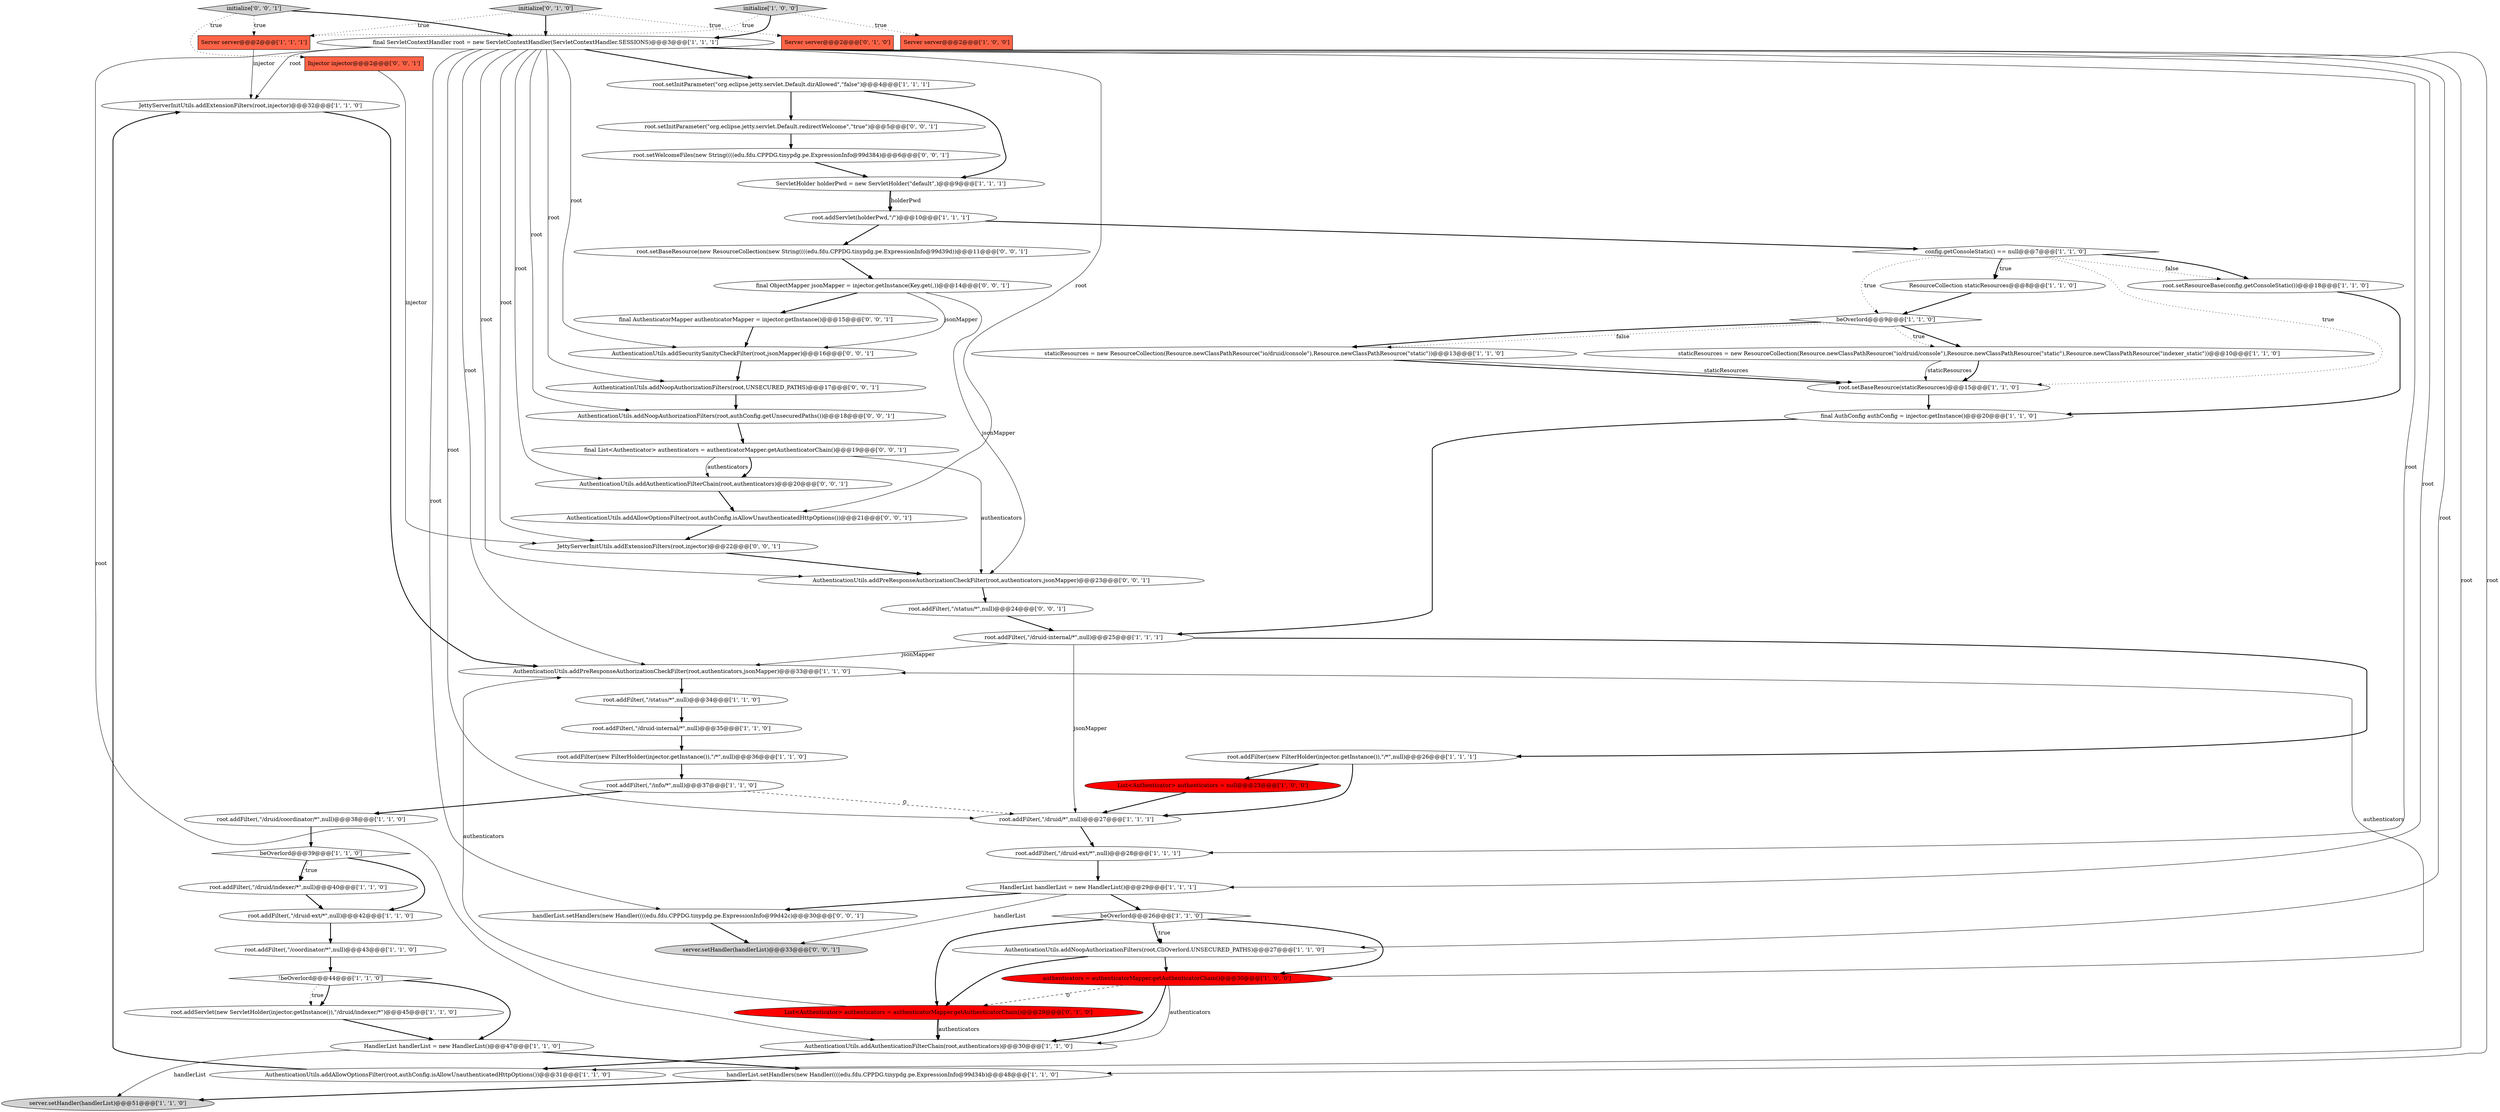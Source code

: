 digraph {
32 [style = filled, label = "Server server@@@2@@@['1', '1', '1']", fillcolor = tomato, shape = box image = "AAA0AAABBB1BBB"];
35 [style = filled, label = "ResourceCollection staticResources@@@8@@@['1', '1', '0']", fillcolor = white, shape = ellipse image = "AAA0AAABBB1BBB"];
54 [style = filled, label = "final ObjectMapper jsonMapper = injector.getInstance(Key.get(,))@@@14@@@['0', '0', '1']", fillcolor = white, shape = ellipse image = "AAA0AAABBB3BBB"];
8 [style = filled, label = "root.addFilter(,\"/druid-internal/*\",null)@@@25@@@['1', '1', '1']", fillcolor = white, shape = ellipse image = "AAA0AAABBB1BBB"];
27 [style = filled, label = "root.addFilter(,\"/druid/indexer/*\",null)@@@40@@@['1', '1', '0']", fillcolor = white, shape = ellipse image = "AAA0AAABBB1BBB"];
39 [style = filled, label = "authenticators = authenticatorMapper.getAuthenticatorChain()@@@30@@@['1', '0', '0']", fillcolor = red, shape = ellipse image = "AAA1AAABBB1BBB"];
48 [style = filled, label = "AuthenticationUtils.addAuthenticationFilterChain(root,authenticators)@@@20@@@['0', '0', '1']", fillcolor = white, shape = ellipse image = "AAA0AAABBB3BBB"];
36 [style = filled, label = "root.addFilter(,\"/coordinator/*\",null)@@@43@@@['1', '1', '0']", fillcolor = white, shape = ellipse image = "AAA0AAABBB1BBB"];
62 [style = filled, label = "root.addFilter(,\"/status/*\",null)@@@24@@@['0', '0', '1']", fillcolor = white, shape = ellipse image = "AAA0AAABBB3BBB"];
57 [style = filled, label = "AuthenticationUtils.addNoopAuthorizationFilters(root,UNSECURED_PATHS)@@@17@@@['0', '0', '1']", fillcolor = white, shape = ellipse image = "AAA0AAABBB3BBB"];
33 [style = filled, label = "AuthenticationUtils.addAllowOptionsFilter(root,authConfig.isAllowUnauthenticatedHttpOptions())@@@31@@@['1', '1', '0']", fillcolor = white, shape = ellipse image = "AAA0AAABBB1BBB"];
44 [style = filled, label = "List<Authenticator> authenticators = authenticatorMapper.getAuthenticatorChain()@@@29@@@['0', '1', '0']", fillcolor = red, shape = ellipse image = "AAA1AAABBB2BBB"];
40 [style = filled, label = "root.addServlet(new ServletHolder(injector.getInstance()),\"/druid/indexer/*\")@@@45@@@['1', '1', '0']", fillcolor = white, shape = ellipse image = "AAA0AAABBB1BBB"];
50 [style = filled, label = "server.setHandler(handlerList)@@@33@@@['0', '0', '1']", fillcolor = lightgray, shape = ellipse image = "AAA0AAABBB3BBB"];
3 [style = filled, label = "beOverlord@@@9@@@['1', '1', '0']", fillcolor = white, shape = diamond image = "AAA0AAABBB1BBB"];
34 [style = filled, label = "root.addFilter(,\"/druid/*\",null)@@@27@@@['1', '1', '1']", fillcolor = white, shape = ellipse image = "AAA0AAABBB1BBB"];
17 [style = filled, label = "beOverlord@@@39@@@['1', '1', '0']", fillcolor = white, shape = diamond image = "AAA0AAABBB1BBB"];
55 [style = filled, label = "final AuthenticatorMapper authenticatorMapper = injector.getInstance()@@@15@@@['0', '0', '1']", fillcolor = white, shape = ellipse image = "AAA0AAABBB3BBB"];
58 [style = filled, label = "handlerList.setHandlers(new Handler((((edu.fdu.CPPDG.tinypdg.pe.ExpressionInfo@99d42c)@@@30@@@['0', '0', '1']", fillcolor = white, shape = ellipse image = "AAA0AAABBB3BBB"];
7 [style = filled, label = "final AuthConfig authConfig = injector.getInstance()@@@20@@@['1', '1', '0']", fillcolor = white, shape = ellipse image = "AAA0AAABBB1BBB"];
24 [style = filled, label = "HandlerList handlerList = new HandlerList()@@@47@@@['1', '1', '0']", fillcolor = white, shape = ellipse image = "AAA0AAABBB1BBB"];
20 [style = filled, label = "AuthenticationUtils.addAuthenticationFilterChain(root,authenticators)@@@30@@@['1', '1', '0']", fillcolor = white, shape = ellipse image = "AAA0AAABBB1BBB"];
1 [style = filled, label = "ServletHolder holderPwd = new ServletHolder(\"default\",)@@@9@@@['1', '1', '1']", fillcolor = white, shape = ellipse image = "AAA0AAABBB1BBB"];
16 [style = filled, label = "root.addFilter(,\"/druid/coordinator/*\",null)@@@38@@@['1', '1', '0']", fillcolor = white, shape = ellipse image = "AAA0AAABBB1BBB"];
19 [style = filled, label = "root.addFilter(new FilterHolder(injector.getInstance()),\"/*\",null)@@@26@@@['1', '1', '1']", fillcolor = white, shape = ellipse image = "AAA0AAABBB1BBB"];
9 [style = filled, label = "root.addServlet(holderPwd,\"/\")@@@10@@@['1', '1', '1']", fillcolor = white, shape = ellipse image = "AAA0AAABBB1BBB"];
28 [style = filled, label = "!beOverlord@@@44@@@['1', '1', '0']", fillcolor = white, shape = diamond image = "AAA0AAABBB1BBB"];
23 [style = filled, label = "HandlerList handlerList = new HandlerList()@@@29@@@['1', '1', '1']", fillcolor = white, shape = ellipse image = "AAA0AAABBB1BBB"];
29 [style = filled, label = "Server server@@@2@@@['1', '0', '0']", fillcolor = tomato, shape = box image = "AAA0AAABBB1BBB"];
38 [style = filled, label = "root.setResourceBase(config.getConsoleStatic())@@@18@@@['1', '1', '0']", fillcolor = white, shape = ellipse image = "AAA0AAABBB1BBB"];
25 [style = filled, label = "staticResources = new ResourceCollection(Resource.newClassPathResource(\"io/druid/console\"),Resource.newClassPathResource(\"static\"))@@@13@@@['1', '1', '0']", fillcolor = white, shape = ellipse image = "AAA0AAABBB1BBB"];
18 [style = filled, label = "root.addFilter(,\"/druid-ext/*\",null)@@@28@@@['1', '1', '1']", fillcolor = white, shape = ellipse image = "AAA0AAABBB1BBB"];
14 [style = filled, label = "root.addFilter(,\"/druid-internal/*\",null)@@@35@@@['1', '1', '0']", fillcolor = white, shape = ellipse image = "AAA0AAABBB1BBB"];
12 [style = filled, label = "config.getConsoleStatic() == null@@@7@@@['1', '1', '0']", fillcolor = white, shape = diamond image = "AAA0AAABBB1BBB"];
41 [style = filled, label = "handlerList.setHandlers(new Handler((((edu.fdu.CPPDG.tinypdg.pe.ExpressionInfo@99d34b)@@@48@@@['1', '1', '0']", fillcolor = white, shape = ellipse image = "AAA0AAABBB1BBB"];
43 [style = filled, label = "initialize['0', '1', '0']", fillcolor = lightgray, shape = diamond image = "AAA0AAABBB2BBB"];
56 [style = filled, label = "root.setInitParameter(\"org.eclipse.jetty.servlet.Default.redirectWelcome\",\"true\")@@@5@@@['0', '0', '1']", fillcolor = white, shape = ellipse image = "AAA0AAABBB3BBB"];
47 [style = filled, label = "AuthenticationUtils.addAllowOptionsFilter(root,authConfig.isAllowUnauthenticatedHttpOptions())@@@21@@@['0', '0', '1']", fillcolor = white, shape = ellipse image = "AAA0AAABBB3BBB"];
26 [style = filled, label = "initialize['1', '0', '0']", fillcolor = lightgray, shape = diamond image = "AAA0AAABBB1BBB"];
37 [style = filled, label = "staticResources = new ResourceCollection(Resource.newClassPathResource(\"io/druid/console\"),Resource.newClassPathResource(\"static\"),Resource.newClassPathResource(\"indexer_static\"))@@@10@@@['1', '1', '0']", fillcolor = white, shape = ellipse image = "AAA0AAABBB1BBB"];
49 [style = filled, label = "root.setBaseResource(new ResourceCollection(new String((((edu.fdu.CPPDG.tinypdg.pe.ExpressionInfo@99d39d))@@@11@@@['0', '0', '1']", fillcolor = white, shape = ellipse image = "AAA0AAABBB3BBB"];
59 [style = filled, label = "AuthenticationUtils.addNoopAuthorizationFilters(root,authConfig.getUnsecuredPaths())@@@18@@@['0', '0', '1']", fillcolor = white, shape = ellipse image = "AAA0AAABBB3BBB"];
61 [style = filled, label = "root.setWelcomeFiles(new String((((edu.fdu.CPPDG.tinypdg.pe.ExpressionInfo@99d384)@@@6@@@['0', '0', '1']", fillcolor = white, shape = ellipse image = "AAA0AAABBB3BBB"];
5 [style = filled, label = "final ServletContextHandler root = new ServletContextHandler(ServletContextHandler.SESSIONS)@@@3@@@['1', '1', '1']", fillcolor = white, shape = ellipse image = "AAA0AAABBB1BBB"];
22 [style = filled, label = "server.setHandler(handlerList)@@@51@@@['1', '1', '0']", fillcolor = lightgray, shape = ellipse image = "AAA0AAABBB1BBB"];
60 [style = filled, label = "AuthenticationUtils.addSecuritySanityCheckFilter(root,jsonMapper)@@@16@@@['0', '0', '1']", fillcolor = white, shape = ellipse image = "AAA0AAABBB3BBB"];
10 [style = filled, label = "beOverlord@@@26@@@['1', '1', '0']", fillcolor = white, shape = diamond image = "AAA0AAABBB1BBB"];
52 [style = filled, label = "initialize['0', '0', '1']", fillcolor = lightgray, shape = diamond image = "AAA0AAABBB3BBB"];
30 [style = filled, label = "root.addFilter(new FilterHolder(injector.getInstance()),\"/*\",null)@@@36@@@['1', '1', '0']", fillcolor = white, shape = ellipse image = "AAA0AAABBB1BBB"];
46 [style = filled, label = "final List<Authenticator> authenticators = authenticatorMapper.getAuthenticatorChain()@@@19@@@['0', '0', '1']", fillcolor = white, shape = ellipse image = "AAA0AAABBB3BBB"];
11 [style = filled, label = "root.addFilter(,\"/status/*\",null)@@@34@@@['1', '1', '0']", fillcolor = white, shape = ellipse image = "AAA0AAABBB1BBB"];
15 [style = filled, label = "root.addFilter(,\"/info/*\",null)@@@37@@@['1', '1', '0']", fillcolor = white, shape = ellipse image = "AAA0AAABBB1BBB"];
0 [style = filled, label = "root.setBaseResource(staticResources)@@@15@@@['1', '1', '0']", fillcolor = white, shape = ellipse image = "AAA0AAABBB1BBB"];
6 [style = filled, label = "root.setInitParameter(\"org.eclipse.jetty.servlet.Default.dirAllowed\",\"false\")@@@4@@@['1', '1', '1']", fillcolor = white, shape = ellipse image = "AAA0AAABBB1BBB"];
31 [style = filled, label = "root.addFilter(,\"/druid-ext/*\",null)@@@42@@@['1', '1', '0']", fillcolor = white, shape = ellipse image = "AAA0AAABBB1BBB"];
53 [style = filled, label = "Injector injector@@@2@@@['0', '0', '1']", fillcolor = tomato, shape = box image = "AAA0AAABBB3BBB"];
45 [style = filled, label = "JettyServerInitUtils.addExtensionFilters(root,injector)@@@22@@@['0', '0', '1']", fillcolor = white, shape = ellipse image = "AAA0AAABBB3BBB"];
42 [style = filled, label = "Server server@@@2@@@['0', '1', '0']", fillcolor = tomato, shape = box image = "AAA0AAABBB2BBB"];
51 [style = filled, label = "AuthenticationUtils.addPreResponseAuthorizationCheckFilter(root,authenticators,jsonMapper)@@@23@@@['0', '0', '1']", fillcolor = white, shape = ellipse image = "AAA0AAABBB3BBB"];
13 [style = filled, label = "AuthenticationUtils.addNoopAuthorizationFilters(root,CliOverlord.UNSECURED_PATHS)@@@27@@@['1', '1', '0']", fillcolor = white, shape = ellipse image = "AAA0AAABBB1BBB"];
4 [style = filled, label = "AuthenticationUtils.addPreResponseAuthorizationCheckFilter(root,authenticators,jsonMapper)@@@33@@@['1', '1', '0']", fillcolor = white, shape = ellipse image = "AAA0AAABBB1BBB"];
21 [style = filled, label = "List<Authenticator> authenticators = null@@@23@@@['1', '0', '0']", fillcolor = red, shape = ellipse image = "AAA1AAABBB1BBB"];
2 [style = filled, label = "JettyServerInitUtils.addExtensionFilters(root,injector)@@@32@@@['1', '1', '0']", fillcolor = white, shape = ellipse image = "AAA0AAABBB1BBB"];
54->55 [style = bold, label=""];
37->0 [style = bold, label=""];
58->50 [style = bold, label=""];
53->45 [style = solid, label="injector"];
11->14 [style = bold, label=""];
34->18 [style = bold, label=""];
36->28 [style = bold, label=""];
5->2 [style = solid, label="root"];
5->13 [style = solid, label="root"];
57->59 [style = bold, label=""];
7->8 [style = bold, label=""];
46->48 [style = bold, label=""];
12->35 [style = dotted, label="true"];
12->38 [style = bold, label=""];
5->51 [style = solid, label="root"];
10->39 [style = bold, label=""];
38->7 [style = bold, label=""];
54->60 [style = solid, label="jsonMapper"];
5->34 [style = solid, label="root"];
40->24 [style = bold, label=""];
41->22 [style = bold, label=""];
17->27 [style = bold, label=""];
5->48 [style = solid, label="root"];
5->59 [style = solid, label="root"];
39->20 [style = solid, label="authenticators"];
17->27 [style = dotted, label="true"];
5->58 [style = solid, label="root"];
5->18 [style = solid, label="root"];
55->60 [style = bold, label=""];
12->3 [style = dotted, label="true"];
19->34 [style = bold, label=""];
15->34 [style = dashed, label="0"];
14->30 [style = bold, label=""];
39->4 [style = solid, label="authenticators"];
61->1 [style = bold, label=""];
5->23 [style = solid, label="root"];
52->32 [style = dotted, label="true"];
27->31 [style = bold, label=""];
32->2 [style = solid, label="injector"];
12->35 [style = bold, label=""];
16->17 [style = bold, label=""];
43->32 [style = dotted, label="true"];
2->4 [style = bold, label=""];
46->51 [style = solid, label="authenticators"];
0->7 [style = bold, label=""];
60->57 [style = bold, label=""];
52->5 [style = bold, label=""];
44->20 [style = solid, label="authenticators"];
5->6 [style = bold, label=""];
10->44 [style = bold, label=""];
26->32 [style = dotted, label="true"];
44->20 [style = bold, label=""];
23->10 [style = bold, label=""];
12->0 [style = dotted, label="true"];
28->24 [style = bold, label=""];
5->60 [style = solid, label="root"];
39->20 [style = bold, label=""];
49->54 [style = bold, label=""];
5->33 [style = solid, label="root"];
23->50 [style = solid, label="handlerList"];
30->15 [style = bold, label=""];
59->46 [style = bold, label=""];
25->0 [style = bold, label=""];
23->58 [style = bold, label=""];
35->3 [style = bold, label=""];
3->37 [style = bold, label=""];
18->23 [style = bold, label=""];
51->62 [style = bold, label=""];
45->51 [style = bold, label=""];
21->34 [style = bold, label=""];
5->4 [style = solid, label="root"];
5->57 [style = solid, label="root"];
31->36 [style = bold, label=""];
13->39 [style = bold, label=""];
3->37 [style = dotted, label="true"];
8->4 [style = solid, label="jsonMapper"];
52->53 [style = dotted, label="true"];
1->9 [style = bold, label=""];
24->41 [style = bold, label=""];
1->9 [style = solid, label="holderPwd"];
37->0 [style = solid, label="staticResources"];
6->1 [style = bold, label=""];
46->48 [style = solid, label="authenticators"];
6->56 [style = bold, label=""];
10->13 [style = bold, label=""];
43->5 [style = bold, label=""];
10->13 [style = dotted, label="true"];
25->0 [style = solid, label="staticResources"];
54->51 [style = solid, label="jsonMapper"];
12->38 [style = dotted, label="false"];
47->45 [style = bold, label=""];
9->12 [style = bold, label=""];
9->49 [style = bold, label=""];
3->25 [style = dotted, label="false"];
33->2 [style = bold, label=""];
62->8 [style = bold, label=""];
19->21 [style = bold, label=""];
28->40 [style = bold, label=""];
3->25 [style = bold, label=""];
5->41 [style = solid, label="root"];
8->19 [style = bold, label=""];
26->5 [style = bold, label=""];
17->31 [style = bold, label=""];
39->44 [style = dashed, label="0"];
13->44 [style = bold, label=""];
56->61 [style = bold, label=""];
5->47 [style = solid, label="root"];
43->42 [style = dotted, label="true"];
15->16 [style = bold, label=""];
24->22 [style = solid, label="handlerList"];
20->33 [style = bold, label=""];
8->34 [style = solid, label="jsonMapper"];
48->47 [style = bold, label=""];
44->4 [style = solid, label="authenticators"];
26->29 [style = dotted, label="true"];
4->11 [style = bold, label=""];
5->45 [style = solid, label="root"];
28->40 [style = dotted, label="true"];
5->20 [style = solid, label="root"];
}
